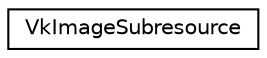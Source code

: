 digraph "Graphical Class Hierarchy"
{
 // LATEX_PDF_SIZE
  edge [fontname="Helvetica",fontsize="10",labelfontname="Helvetica",labelfontsize="10"];
  node [fontname="Helvetica",fontsize="10",shape=record];
  rankdir="LR";
  Node0 [label="VkImageSubresource",height=0.2,width=0.4,color="black", fillcolor="white", style="filled",URL="$structVkImageSubresource.html",tooltip=" "];
}
